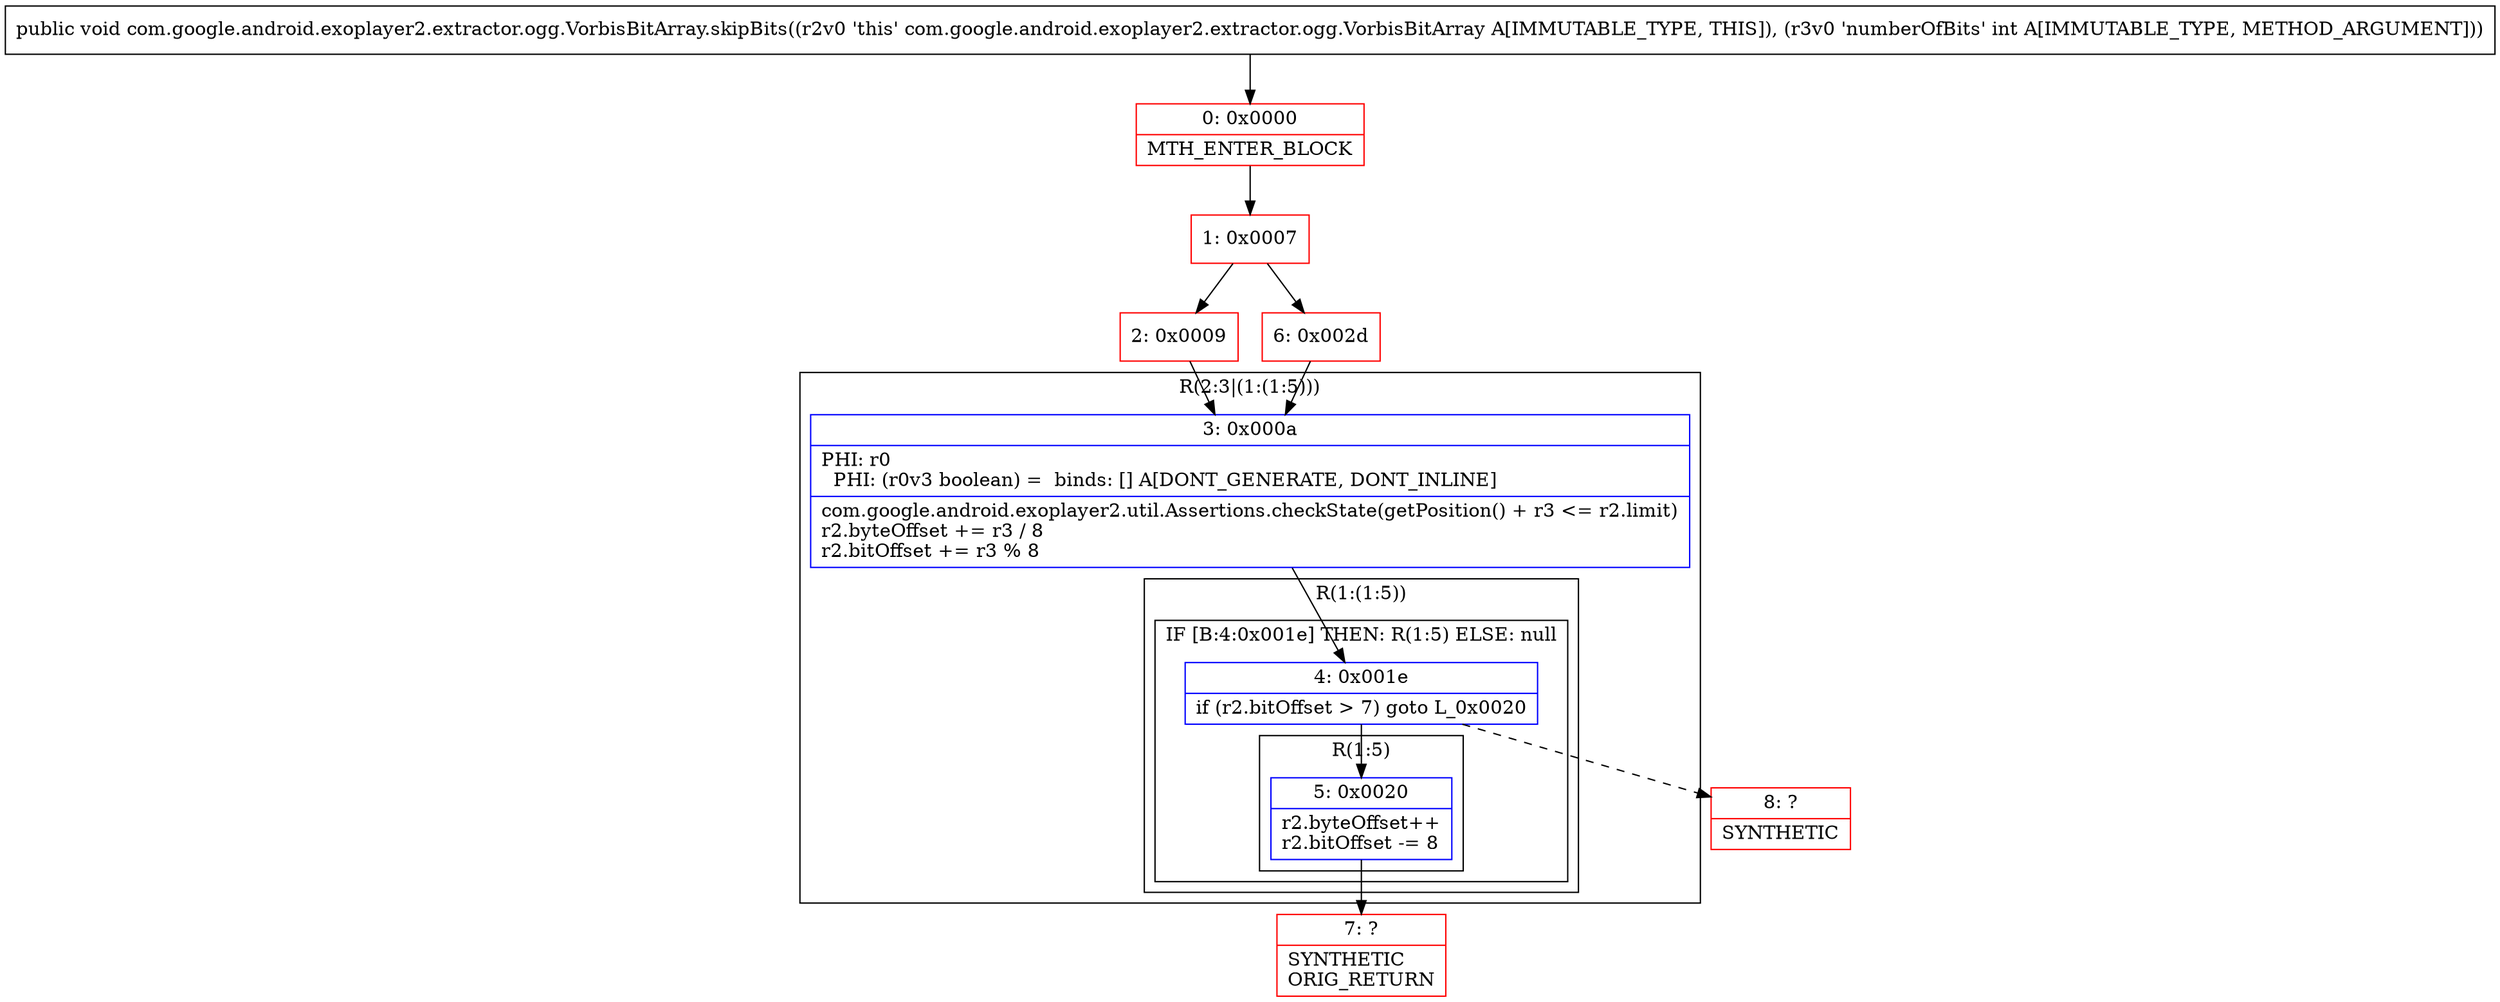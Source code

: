 digraph "CFG forcom.google.android.exoplayer2.extractor.ogg.VorbisBitArray.skipBits(I)V" {
subgraph cluster_Region_330631130 {
label = "R(2:3|(1:(1:5)))";
node [shape=record,color=blue];
Node_3 [shape=record,label="{3\:\ 0x000a|PHI: r0 \l  PHI: (r0v3 boolean) =  binds: [] A[DONT_GENERATE, DONT_INLINE]\l|com.google.android.exoplayer2.util.Assertions.checkState(getPosition() + r3 \<= r2.limit)\lr2.byteOffset += r3 \/ 8\lr2.bitOffset += r3 % 8\l}"];
subgraph cluster_Region_967038384 {
label = "R(1:(1:5))";
node [shape=record,color=blue];
subgraph cluster_IfRegion_1136722796 {
label = "IF [B:4:0x001e] THEN: R(1:5) ELSE: null";
node [shape=record,color=blue];
Node_4 [shape=record,label="{4\:\ 0x001e|if (r2.bitOffset \> 7) goto L_0x0020\l}"];
subgraph cluster_Region_1693442322 {
label = "R(1:5)";
node [shape=record,color=blue];
Node_5 [shape=record,label="{5\:\ 0x0020|r2.byteOffset++\lr2.bitOffset \-= 8\l}"];
}
}
}
}
Node_0 [shape=record,color=red,label="{0\:\ 0x0000|MTH_ENTER_BLOCK\l}"];
Node_1 [shape=record,color=red,label="{1\:\ 0x0007}"];
Node_2 [shape=record,color=red,label="{2\:\ 0x0009}"];
Node_6 [shape=record,color=red,label="{6\:\ 0x002d}"];
Node_7 [shape=record,color=red,label="{7\:\ ?|SYNTHETIC\lORIG_RETURN\l}"];
Node_8 [shape=record,color=red,label="{8\:\ ?|SYNTHETIC\l}"];
MethodNode[shape=record,label="{public void com.google.android.exoplayer2.extractor.ogg.VorbisBitArray.skipBits((r2v0 'this' com.google.android.exoplayer2.extractor.ogg.VorbisBitArray A[IMMUTABLE_TYPE, THIS]), (r3v0 'numberOfBits' int A[IMMUTABLE_TYPE, METHOD_ARGUMENT])) }"];
MethodNode -> Node_0;
Node_3 -> Node_4;
Node_4 -> Node_5;
Node_4 -> Node_8[style=dashed];
Node_5 -> Node_7;
Node_0 -> Node_1;
Node_1 -> Node_2;
Node_1 -> Node_6;
Node_2 -> Node_3;
Node_6 -> Node_3;
}

